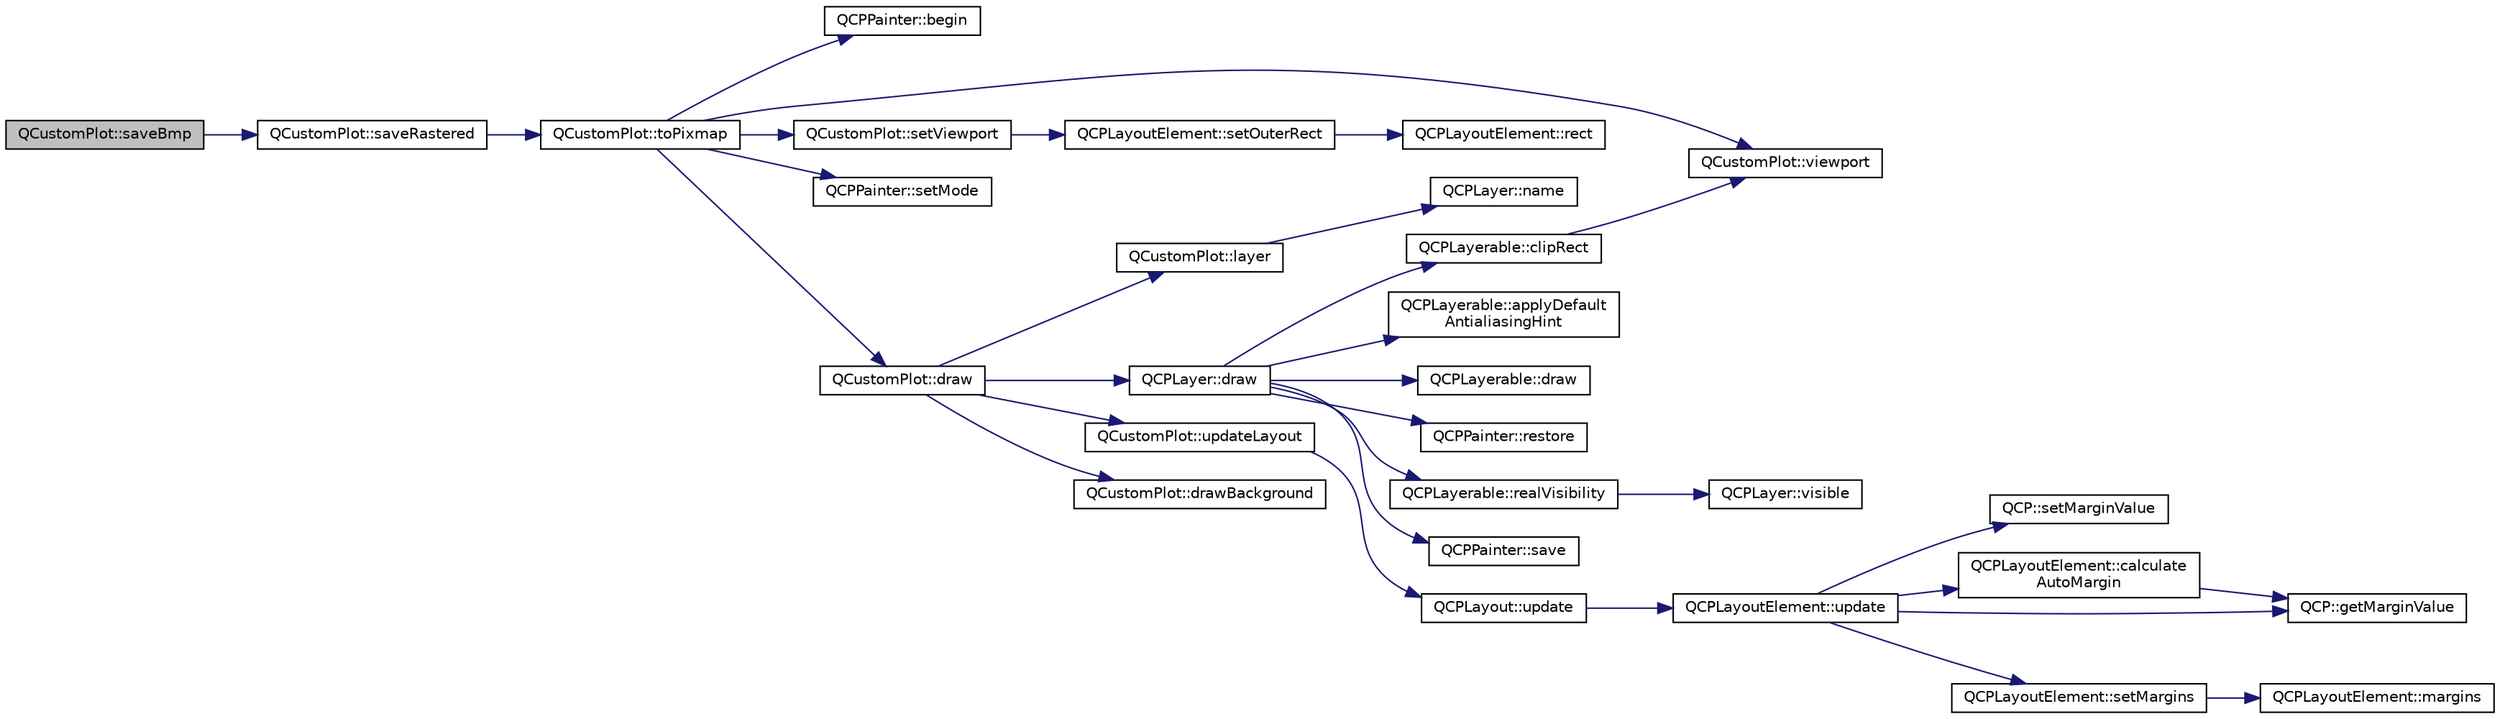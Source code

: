 digraph "QCustomPlot::saveBmp"
{
  edge [fontname="Helvetica",fontsize="10",labelfontname="Helvetica",labelfontsize="10"];
  node [fontname="Helvetica",fontsize="10",shape=record];
  rankdir="LR";
  Node1014 [label="QCustomPlot::saveBmp",height=0.2,width=0.4,color="black", fillcolor="grey75", style="filled", fontcolor="black"];
  Node1014 -> Node1015 [color="midnightblue",fontsize="10",style="solid",fontname="Helvetica"];
  Node1015 [label="QCustomPlot::saveRastered",height=0.2,width=0.4,color="black", fillcolor="white", style="filled",URL="$class_q_custom_plot.html#ad7723ce2edfa270632ef42b03a444352"];
  Node1015 -> Node1016 [color="midnightblue",fontsize="10",style="solid",fontname="Helvetica"];
  Node1016 [label="QCustomPlot::toPixmap",height=0.2,width=0.4,color="black", fillcolor="white", style="filled",URL="$class_q_custom_plot.html#aabb974d71ce96c137dc04eb6eab844fe"];
  Node1016 -> Node1017 [color="midnightblue",fontsize="10",style="solid",fontname="Helvetica"];
  Node1017 [label="QCPPainter::begin",height=0.2,width=0.4,color="black", fillcolor="white", style="filled",URL="$class_q_c_p_painter.html#a0a41146ccd619dceab6e25ec7b46b044"];
  Node1016 -> Node1018 [color="midnightblue",fontsize="10",style="solid",fontname="Helvetica"];
  Node1018 [label="QCustomPlot::viewport",height=0.2,width=0.4,color="black", fillcolor="white", style="filled",URL="$class_q_custom_plot.html#a19842409b18f556b256d05e97fffc670"];
  Node1016 -> Node1019 [color="midnightblue",fontsize="10",style="solid",fontname="Helvetica"];
  Node1019 [label="QCustomPlot::setViewport",height=0.2,width=0.4,color="black", fillcolor="white", style="filled",URL="$class_q_custom_plot.html#a3f9bc4b939dd8aaba9339fd09f273fc4"];
  Node1019 -> Node1020 [color="midnightblue",fontsize="10",style="solid",fontname="Helvetica"];
  Node1020 [label="QCPLayoutElement::setOuterRect",height=0.2,width=0.4,color="black", fillcolor="white", style="filled",URL="$class_q_c_p_layout_element.html#a38975ea13e36de8e53391ce41d94bc0f"];
  Node1020 -> Node1021 [color="midnightblue",fontsize="10",style="solid",fontname="Helvetica"];
  Node1021 [label="QCPLayoutElement::rect",height=0.2,width=0.4,color="black", fillcolor="white", style="filled",URL="$class_q_c_p_layout_element.html#a208effccfe2cca4a0eaf9393e60f2dd4"];
  Node1016 -> Node1022 [color="midnightblue",fontsize="10",style="solid",fontname="Helvetica"];
  Node1022 [label="QCPPainter::setMode",height=0.2,width=0.4,color="black", fillcolor="white", style="filled",URL="$class_q_c_p_painter.html#af6b1f7d2bbc548b10aa55d8b6ad49577"];
  Node1016 -> Node1023 [color="midnightblue",fontsize="10",style="solid",fontname="Helvetica"];
  Node1023 [label="QCustomPlot::draw",height=0.2,width=0.4,color="black", fillcolor="white", style="filled",URL="$class_q_custom_plot.html#ad7a7d878bf050f101a43008e7d8fdb52"];
  Node1023 -> Node1024 [color="midnightblue",fontsize="10",style="solid",fontname="Helvetica"];
  Node1024 [label="QCustomPlot::updateLayout",height=0.2,width=0.4,color="black", fillcolor="white", style="filled",URL="$class_q_custom_plot.html#a6e6693e2c249f65437382ffd93405e04"];
  Node1024 -> Node1025 [color="midnightblue",fontsize="10",style="solid",fontname="Helvetica"];
  Node1025 [label="QCPLayout::update",height=0.2,width=0.4,color="black", fillcolor="white", style="filled",URL="$class_q_c_p_layout.html#a48ecc9c98ea90b547c3e27a931a8f7bd"];
  Node1025 -> Node1026 [color="midnightblue",fontsize="10",style="solid",fontname="Helvetica"];
  Node1026 [label="QCPLayoutElement::update",height=0.2,width=0.4,color="black", fillcolor="white", style="filled",URL="$class_q_c_p_layout_element.html#a929c2ec62e0e0e1d8418eaa802e2af9b"];
  Node1026 -> Node1027 [color="midnightblue",fontsize="10",style="solid",fontname="Helvetica"];
  Node1027 [label="QCP::setMarginValue",height=0.2,width=0.4,color="black", fillcolor="white", style="filled",URL="$namespace_q_c_p.html#afbf6e3084c108f2bb4372107945ee82f"];
  Node1026 -> Node1028 [color="midnightblue",fontsize="10",style="solid",fontname="Helvetica"];
  Node1028 [label="QCPLayoutElement::calculate\lAutoMargin",height=0.2,width=0.4,color="black", fillcolor="white", style="filled",URL="$class_q_c_p_layout_element.html#a005c9f0fe84bc1591a2cf2c46fd477b4"];
  Node1028 -> Node1029 [color="midnightblue",fontsize="10",style="solid",fontname="Helvetica"];
  Node1029 [label="QCP::getMarginValue",height=0.2,width=0.4,color="black", fillcolor="white", style="filled",URL="$namespace_q_c_p.html#a23a2679d3495c444acc26acc61e35b5b"];
  Node1026 -> Node1029 [color="midnightblue",fontsize="10",style="solid",fontname="Helvetica"];
  Node1026 -> Node1030 [color="midnightblue",fontsize="10",style="solid",fontname="Helvetica"];
  Node1030 [label="QCPLayoutElement::setMargins",height=0.2,width=0.4,color="black", fillcolor="white", style="filled",URL="$class_q_c_p_layout_element.html#a8f450b1f3f992ad576fce2c63d8b79cf"];
  Node1030 -> Node1031 [color="midnightblue",fontsize="10",style="solid",fontname="Helvetica"];
  Node1031 [label="QCPLayoutElement::margins",height=0.2,width=0.4,color="black", fillcolor="white", style="filled",URL="$class_q_c_p_layout_element.html#af4ac9450aa2d60863bf3a8ea0c940c9d"];
  Node1023 -> Node1032 [color="midnightblue",fontsize="10",style="solid",fontname="Helvetica"];
  Node1032 [label="QCustomPlot::drawBackground",height=0.2,width=0.4,color="black", fillcolor="white", style="filled",URL="$class_q_custom_plot.html#a05dd52438cee4353b18c1e53a439008d"];
  Node1023 -> Node1033 [color="midnightblue",fontsize="10",style="solid",fontname="Helvetica"];
  Node1033 [label="QCustomPlot::layer",height=0.2,width=0.4,color="black", fillcolor="white", style="filled",URL="$class_q_custom_plot.html#a0a96244e7773b242ef23c32b7bdfb159"];
  Node1033 -> Node1034 [color="midnightblue",fontsize="10",style="solid",fontname="Helvetica"];
  Node1034 [label="QCPLayer::name",height=0.2,width=0.4,color="black", fillcolor="white", style="filled",URL="$class_q_c_p_layer.html#a37806f662b50b588fb1029a14fc5ef50"];
  Node1023 -> Node1035 [color="midnightblue",fontsize="10",style="solid",fontname="Helvetica"];
  Node1035 [label="QCPLayer::draw",height=0.2,width=0.4,color="black", fillcolor="white", style="filled",URL="$class_q_c_p_layer.html#ab831a99c8d30b15ec4533ca341e8813b"];
  Node1035 -> Node1036 [color="midnightblue",fontsize="10",style="solid",fontname="Helvetica"];
  Node1036 [label="QCPLayerable::realVisibility",height=0.2,width=0.4,color="black", fillcolor="white", style="filled",URL="$class_q_c_p_layerable.html#ab054e88f15d485defcb95e7376f119e7"];
  Node1036 -> Node1037 [color="midnightblue",fontsize="10",style="solid",fontname="Helvetica"];
  Node1037 [label="QCPLayer::visible",height=0.2,width=0.4,color="black", fillcolor="white", style="filled",URL="$class_q_c_p_layer.html#ad1cc2d6b32d2abb33c7f449b964e068c"];
  Node1035 -> Node1038 [color="midnightblue",fontsize="10",style="solid",fontname="Helvetica"];
  Node1038 [label="QCPPainter::save",height=0.2,width=0.4,color="black", fillcolor="white", style="filled",URL="$class_q_c_p_painter.html#a8fd6821ee6fecbfa04444c9062912abd"];
  Node1035 -> Node1039 [color="midnightblue",fontsize="10",style="solid",fontname="Helvetica"];
  Node1039 [label="QCPLayerable::clipRect",height=0.2,width=0.4,color="black", fillcolor="white", style="filled",URL="$class_q_c_p_layerable.html#acbcfc9ecc75433747b1978a77b1864b3"];
  Node1039 -> Node1018 [color="midnightblue",fontsize="10",style="solid",fontname="Helvetica"];
  Node1035 -> Node1040 [color="midnightblue",fontsize="10",style="solid",fontname="Helvetica"];
  Node1040 [label="QCPLayerable::applyDefault\lAntialiasingHint",height=0.2,width=0.4,color="black", fillcolor="white", style="filled",URL="$class_q_c_p_layerable.html#afdf83ddc6a265cbf4c89fe99d3d93473"];
  Node1035 -> Node1041 [color="midnightblue",fontsize="10",style="solid",fontname="Helvetica"];
  Node1041 [label="QCPLayerable::draw",height=0.2,width=0.4,color="black", fillcolor="white", style="filled",URL="$class_q_c_p_layerable.html#aecf2f7087482d4b6a78cb2770e5ed12d"];
  Node1035 -> Node1042 [color="midnightblue",fontsize="10",style="solid",fontname="Helvetica"];
  Node1042 [label="QCPPainter::restore",height=0.2,width=0.4,color="black", fillcolor="white", style="filled",URL="$class_q_c_p_painter.html#a64908e6298d5bbd83457dc987cc3a022"];
}
